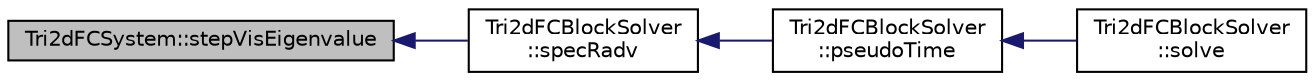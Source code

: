 digraph "Tri2dFCSystem::stepVisEigenvalue"
{
  edge [fontname="Helvetica",fontsize="10",labelfontname="Helvetica",labelfontsize="10"];
  node [fontname="Helvetica",fontsize="10",shape=record];
  rankdir="LR";
  Node1 [label="Tri2dFCSystem::stepVisEigenvalue",height=0.2,width=0.4,color="black", fillcolor="grey75", style="filled" fontcolor="black"];
  Node1 -> Node2 [dir="back",color="midnightblue",fontsize="10",style="solid",fontname="Helvetica"];
  Node2 [label="Tri2dFCBlockSolver\l::specRadv",height=0.2,width=0.4,color="black", fillcolor="white", style="filled",URL="$classTri2dFCBlockSolver.html#a9df5be9c96c8c07727560c333276c1f0",tooltip="Compute viscous spectral radius. "];
  Node2 -> Node3 [dir="back",color="midnightblue",fontsize="10",style="solid",fontname="Helvetica"];
  Node3 [label="Tri2dFCBlockSolver\l::pseudoTime",height=0.2,width=0.4,color="black", fillcolor="white", style="filled",URL="$classTri2dFCBlockSolver.html#acdca082c14e10e750e6cfb11625830bb",tooltip="Compute pseudo-time step. "];
  Node3 -> Node4 [dir="back",color="midnightblue",fontsize="10",style="solid",fontname="Helvetica"];
  Node4 [label="Tri2dFCBlockSolver\l::solve",height=0.2,width=0.4,color="black", fillcolor="white", style="filled",URL="$classTri2dFCBlockSolver.html#aec98ff72ee09a034ca9e8dcf40a997ae",tooltip="Solves the linear system and update solution. "];
}
